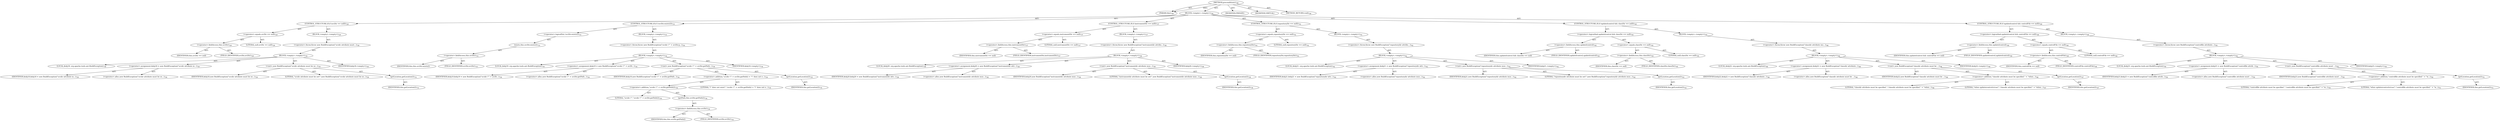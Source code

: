 digraph "preconditions" {  
"111669149715" [label = <(METHOD,preconditions)<SUB>728</SUB>> ]
"115964117011" [label = <(PARAM,this)<SUB>728</SUB>> ]
"25769803830" [label = <(BLOCK,&lt;empty&gt;,&lt;empty&gt;)<SUB>728</SUB>> ]
"47244640273" [label = <(CONTROL_STRUCTURE,IF,if (srcDir == null))<SUB>729</SUB>> ]
"30064771436" [label = <(&lt;operator&gt;.equals,srcDir == null)<SUB>729</SUB>> ]
"30064771437" [label = <(&lt;operator&gt;.fieldAccess,this.srcDir)<SUB>729</SUB>> ]
"68719477031" [label = <(IDENTIFIER,this,srcDir == null)> ]
"55834574926" [label = <(FIELD_IDENTIFIER,srcDir,srcDir)<SUB>729</SUB>> ]
"90194313286" [label = <(LITERAL,null,srcDir == null)<SUB>729</SUB>> ]
"25769803831" [label = <(BLOCK,&lt;empty&gt;,&lt;empty&gt;)<SUB>729</SUB>> ]
"30064771438" [label = <(&lt;operator&gt;.throw,throw new BuildException(&quot;srcdir attribute must...)<SUB>730</SUB>> ]
"25769803832" [label = <(BLOCK,&lt;empty&gt;,&lt;empty&gt;)<SUB>730</SUB>> ]
"94489280543" [label = <(LOCAL,$obj18: org.apache.tools.ant.BuildException)<SUB>730</SUB>> ]
"30064771439" [label = <(&lt;operator&gt;.assignment,$obj18 = new BuildException(&quot;srcdir attribute m...)<SUB>730</SUB>> ]
"68719477032" [label = <(IDENTIFIER,$obj18,$obj18 = new BuildException(&quot;srcdir attribute m...)<SUB>730</SUB>> ]
"30064771440" [label = <(&lt;operator&gt;.alloc,new BuildException(&quot;srcdir attribute must be se...)<SUB>730</SUB>> ]
"30064771441" [label = <(&lt;init&gt;,new BuildException(&quot;srcdir attribute must be se...)<SUB>730</SUB>> ]
"68719477033" [label = <(IDENTIFIER,$obj18,new BuildException(&quot;srcdir attribute must be se...)<SUB>730</SUB>> ]
"90194313287" [label = <(LITERAL,&quot;srcdir attribute must be set!&quot;,new BuildException(&quot;srcdir attribute must be se...)<SUB>730</SUB>> ]
"30064771442" [label = <(getLocation,getLocation())<SUB>731</SUB>> ]
"68719476789" [label = <(IDENTIFIER,this,getLocation())<SUB>731</SUB>> ]
"68719477034" [label = <(IDENTIFIER,$obj18,&lt;empty&gt;)<SUB>730</SUB>> ]
"47244640274" [label = <(CONTROL_STRUCTURE,IF,if (!srcDir.exists()))<SUB>733</SUB>> ]
"30064771443" [label = <(&lt;operator&gt;.logicalNot,!srcDir.exists())<SUB>733</SUB>> ]
"30064771444" [label = <(exists,this.srcDir.exists())<SUB>733</SUB>> ]
"30064771445" [label = <(&lt;operator&gt;.fieldAccess,this.srcDir)<SUB>733</SUB>> ]
"68719477035" [label = <(IDENTIFIER,this,this.srcDir.exists())> ]
"55834574927" [label = <(FIELD_IDENTIFIER,srcDir,srcDir)<SUB>733</SUB>> ]
"25769803833" [label = <(BLOCK,&lt;empty&gt;,&lt;empty&gt;)<SUB>733</SUB>> ]
"30064771446" [label = <(&lt;operator&gt;.throw,throw new BuildException(&quot;srcdir \&quot;&quot; + srcDir.g...)<SUB>734</SUB>> ]
"25769803834" [label = <(BLOCK,&lt;empty&gt;,&lt;empty&gt;)<SUB>734</SUB>> ]
"94489280544" [label = <(LOCAL,$obj19: org.apache.tools.ant.BuildException)<SUB>734</SUB>> ]
"30064771447" [label = <(&lt;operator&gt;.assignment,$obj19 = new BuildException(&quot;srcdir \&quot;&quot; + srcDi...)<SUB>734</SUB>> ]
"68719477036" [label = <(IDENTIFIER,$obj19,$obj19 = new BuildException(&quot;srcdir \&quot;&quot; + srcDi...)<SUB>734</SUB>> ]
"30064771448" [label = <(&lt;operator&gt;.alloc,new BuildException(&quot;srcdir \&quot;&quot; + srcDir.getPath...)<SUB>734</SUB>> ]
"30064771449" [label = <(&lt;init&gt;,new BuildException(&quot;srcdir \&quot;&quot; + srcDir.getPath...)<SUB>734</SUB>> ]
"68719477037" [label = <(IDENTIFIER,$obj19,new BuildException(&quot;srcdir \&quot;&quot; + srcDir.getPath...)<SUB>734</SUB>> ]
"30064771450" [label = <(&lt;operator&gt;.addition,&quot;srcdir \&quot;&quot; + srcDir.getPath() + &quot;\&quot; does not e...)<SUB>734</SUB>> ]
"30064771451" [label = <(&lt;operator&gt;.addition,&quot;srcdir \&quot;&quot; + srcDir.getPath())<SUB>734</SUB>> ]
"90194313288" [label = <(LITERAL,&quot;srcdir \&quot;&quot;,&quot;srcdir \&quot;&quot; + srcDir.getPath())<SUB>734</SUB>> ]
"30064771452" [label = <(getPath,this.srcDir.getPath())<SUB>734</SUB>> ]
"30064771453" [label = <(&lt;operator&gt;.fieldAccess,this.srcDir)<SUB>734</SUB>> ]
"68719477038" [label = <(IDENTIFIER,this,this.srcDir.getPath())> ]
"55834574928" [label = <(FIELD_IDENTIFIER,srcDir,srcDir)<SUB>734</SUB>> ]
"90194313289" [label = <(LITERAL,&quot;\&quot; does not exist!&quot;,&quot;srcdir \&quot;&quot; + srcDir.getPath() + &quot;\&quot; does not e...)<SUB>735</SUB>> ]
"30064771454" [label = <(getLocation,getLocation())<SUB>735</SUB>> ]
"68719476790" [label = <(IDENTIFIER,this,getLocation())<SUB>735</SUB>> ]
"68719477039" [label = <(IDENTIFIER,$obj19,&lt;empty&gt;)<SUB>734</SUB>> ]
"47244640275" [label = <(CONTROL_STRUCTURE,IF,if (instrumentDir == null))<SUB>737</SUB>> ]
"30064771455" [label = <(&lt;operator&gt;.equals,instrumentDir == null)<SUB>737</SUB>> ]
"30064771456" [label = <(&lt;operator&gt;.fieldAccess,this.instrumentDir)<SUB>737</SUB>> ]
"68719477040" [label = <(IDENTIFIER,this,instrumentDir == null)> ]
"55834574929" [label = <(FIELD_IDENTIFIER,instrumentDir,instrumentDir)<SUB>737</SUB>> ]
"90194313290" [label = <(LITERAL,null,instrumentDir == null)<SUB>737</SUB>> ]
"25769803835" [label = <(BLOCK,&lt;empty&gt;,&lt;empty&gt;)<SUB>737</SUB>> ]
"30064771457" [label = <(&lt;operator&gt;.throw,throw new BuildException(&quot;instrumentdir attribu...)<SUB>738</SUB>> ]
"25769803836" [label = <(BLOCK,&lt;empty&gt;,&lt;empty&gt;)<SUB>738</SUB>> ]
"94489280545" [label = <(LOCAL,$obj20: org.apache.tools.ant.BuildException)<SUB>738</SUB>> ]
"30064771458" [label = <(&lt;operator&gt;.assignment,$obj20 = new BuildException(&quot;instrumentdir attr...)<SUB>738</SUB>> ]
"68719477041" [label = <(IDENTIFIER,$obj20,$obj20 = new BuildException(&quot;instrumentdir attr...)<SUB>738</SUB>> ]
"30064771459" [label = <(&lt;operator&gt;.alloc,new BuildException(&quot;instrumentdir attribute mus...)<SUB>738</SUB>> ]
"30064771460" [label = <(&lt;init&gt;,new BuildException(&quot;instrumentdir attribute mus...)<SUB>738</SUB>> ]
"68719477042" [label = <(IDENTIFIER,$obj20,new BuildException(&quot;instrumentdir attribute mus...)<SUB>738</SUB>> ]
"90194313291" [label = <(LITERAL,&quot;instrumentdir attribute must be set!&quot;,new BuildException(&quot;instrumentdir attribute mus...)<SUB>738</SUB>> ]
"30064771461" [label = <(getLocation,getLocation())<SUB>739</SUB>> ]
"68719476791" [label = <(IDENTIFIER,this,getLocation())<SUB>739</SUB>> ]
"68719477043" [label = <(IDENTIFIER,$obj20,&lt;empty&gt;)<SUB>738</SUB>> ]
"47244640276" [label = <(CONTROL_STRUCTURE,IF,if (repositoryDir == null))<SUB>741</SUB>> ]
"30064771462" [label = <(&lt;operator&gt;.equals,repositoryDir == null)<SUB>741</SUB>> ]
"30064771463" [label = <(&lt;operator&gt;.fieldAccess,this.repositoryDir)<SUB>741</SUB>> ]
"68719477044" [label = <(IDENTIFIER,this,repositoryDir == null)> ]
"55834574930" [label = <(FIELD_IDENTIFIER,repositoryDir,repositoryDir)<SUB>741</SUB>> ]
"90194313292" [label = <(LITERAL,null,repositoryDir == null)<SUB>741</SUB>> ]
"25769803837" [label = <(BLOCK,&lt;empty&gt;,&lt;empty&gt;)<SUB>741</SUB>> ]
"30064771464" [label = <(&lt;operator&gt;.throw,throw new BuildException(&quot;repositorydir attribu...)<SUB>742</SUB>> ]
"25769803838" [label = <(BLOCK,&lt;empty&gt;,&lt;empty&gt;)<SUB>742</SUB>> ]
"94489280546" [label = <(LOCAL,$obj21: org.apache.tools.ant.BuildException)<SUB>742</SUB>> ]
"30064771465" [label = <(&lt;operator&gt;.assignment,$obj21 = new BuildException(&quot;repositorydir attr...)<SUB>742</SUB>> ]
"68719477045" [label = <(IDENTIFIER,$obj21,$obj21 = new BuildException(&quot;repositorydir attr...)<SUB>742</SUB>> ]
"30064771466" [label = <(&lt;operator&gt;.alloc,new BuildException(&quot;repositorydir attribute mus...)<SUB>742</SUB>> ]
"30064771467" [label = <(&lt;init&gt;,new BuildException(&quot;repositorydir attribute mus...)<SUB>742</SUB>> ]
"68719477046" [label = <(IDENTIFIER,$obj21,new BuildException(&quot;repositorydir attribute mus...)<SUB>742</SUB>> ]
"90194313293" [label = <(LITERAL,&quot;repositorydir attribute must be set!&quot;,new BuildException(&quot;repositorydir attribute mus...)<SUB>742</SUB>> ]
"30064771468" [label = <(getLocation,getLocation())<SUB>743</SUB>> ]
"68719476792" [label = <(IDENTIFIER,this,getLocation())<SUB>743</SUB>> ]
"68719477047" [label = <(IDENTIFIER,$obj21,&lt;empty&gt;)<SUB>742</SUB>> ]
"47244640277" [label = <(CONTROL_STRUCTURE,IF,if (updateIcontrol &amp;&amp; classDir == null))<SUB>745</SUB>> ]
"30064771469" [label = <(&lt;operator&gt;.logicalAnd,updateIcontrol &amp;&amp; classDir == null)<SUB>745</SUB>> ]
"30064771470" [label = <(&lt;operator&gt;.fieldAccess,this.updateIcontrol)<SUB>745</SUB>> ]
"68719477048" [label = <(IDENTIFIER,this,updateIcontrol &amp;&amp; classDir == null)> ]
"55834574931" [label = <(FIELD_IDENTIFIER,updateIcontrol,updateIcontrol)<SUB>745</SUB>> ]
"30064771471" [label = <(&lt;operator&gt;.equals,classDir == null)<SUB>745</SUB>> ]
"30064771472" [label = <(&lt;operator&gt;.fieldAccess,this.classDir)<SUB>745</SUB>> ]
"68719477049" [label = <(IDENTIFIER,this,classDir == null)> ]
"55834574932" [label = <(FIELD_IDENTIFIER,classDir,classDir)<SUB>745</SUB>> ]
"90194313294" [label = <(LITERAL,null,classDir == null)<SUB>745</SUB>> ]
"25769803839" [label = <(BLOCK,&lt;empty&gt;,&lt;empty&gt;)<SUB>745</SUB>> ]
"30064771473" [label = <(&lt;operator&gt;.throw,throw new BuildException(&quot;classdir attribute mu...)<SUB>746</SUB>> ]
"25769803840" [label = <(BLOCK,&lt;empty&gt;,&lt;empty&gt;)<SUB>746</SUB>> ]
"94489280547" [label = <(LOCAL,$obj22: org.apache.tools.ant.BuildException)<SUB>746</SUB>> ]
"30064771474" [label = <(&lt;operator&gt;.assignment,$obj22 = new BuildException(&quot;classdir attribute...)<SUB>746</SUB>> ]
"68719477050" [label = <(IDENTIFIER,$obj22,$obj22 = new BuildException(&quot;classdir attribute...)<SUB>746</SUB>> ]
"30064771475" [label = <(&lt;operator&gt;.alloc,new BuildException(&quot;classdir attribute must be ...)<SUB>746</SUB>> ]
"30064771476" [label = <(&lt;init&gt;,new BuildException(&quot;classdir attribute must be ...)<SUB>746</SUB>> ]
"68719477051" [label = <(IDENTIFIER,$obj22,new BuildException(&quot;classdir attribute must be ...)<SUB>746</SUB>> ]
"30064771477" [label = <(&lt;operator&gt;.addition,&quot;classdir attribute must be specified &quot; + &quot;when...)<SUB>746</SUB>> ]
"90194313295" [label = <(LITERAL,&quot;classdir attribute must be specified &quot;,&quot;classdir attribute must be specified &quot; + &quot;when...)<SUB>746</SUB>> ]
"90194313296" [label = <(LITERAL,&quot;when updateicontrol=true!&quot;,&quot;classdir attribute must be specified &quot; + &quot;when...)<SUB>747</SUB>> ]
"30064771478" [label = <(getLocation,getLocation())<SUB>747</SUB>> ]
"68719476793" [label = <(IDENTIFIER,this,getLocation())<SUB>747</SUB>> ]
"68719477052" [label = <(IDENTIFIER,$obj22,&lt;empty&gt;)<SUB>746</SUB>> ]
"47244640278" [label = <(CONTROL_STRUCTURE,IF,if (updateIcontrol &amp;&amp; controlFile == null))<SUB>749</SUB>> ]
"30064771479" [label = <(&lt;operator&gt;.logicalAnd,updateIcontrol &amp;&amp; controlFile == null)<SUB>749</SUB>> ]
"30064771480" [label = <(&lt;operator&gt;.fieldAccess,this.updateIcontrol)<SUB>749</SUB>> ]
"68719477053" [label = <(IDENTIFIER,this,updateIcontrol &amp;&amp; controlFile == null)> ]
"55834574933" [label = <(FIELD_IDENTIFIER,updateIcontrol,updateIcontrol)<SUB>749</SUB>> ]
"30064771481" [label = <(&lt;operator&gt;.equals,controlFile == null)<SUB>749</SUB>> ]
"30064771482" [label = <(&lt;operator&gt;.fieldAccess,this.controlFile)<SUB>749</SUB>> ]
"68719477054" [label = <(IDENTIFIER,this,controlFile == null)> ]
"55834574934" [label = <(FIELD_IDENTIFIER,controlFile,controlFile)<SUB>749</SUB>> ]
"90194313297" [label = <(LITERAL,null,controlFile == null)<SUB>749</SUB>> ]
"25769803841" [label = <(BLOCK,&lt;empty&gt;,&lt;empty&gt;)<SUB>749</SUB>> ]
"30064771483" [label = <(&lt;operator&gt;.throw,throw new BuildException(&quot;controlfile attribute...)<SUB>750</SUB>> ]
"25769803842" [label = <(BLOCK,&lt;empty&gt;,&lt;empty&gt;)<SUB>750</SUB>> ]
"94489280548" [label = <(LOCAL,$obj23: org.apache.tools.ant.BuildException)<SUB>750</SUB>> ]
"30064771484" [label = <(&lt;operator&gt;.assignment,$obj23 = new BuildException(&quot;controlfile attrib...)<SUB>750</SUB>> ]
"68719477055" [label = <(IDENTIFIER,$obj23,$obj23 = new BuildException(&quot;controlfile attrib...)<SUB>750</SUB>> ]
"30064771485" [label = <(&lt;operator&gt;.alloc,new BuildException(&quot;controlfile attribute must ...)<SUB>750</SUB>> ]
"30064771486" [label = <(&lt;init&gt;,new BuildException(&quot;controlfile attribute must ...)<SUB>750</SUB>> ]
"68719477056" [label = <(IDENTIFIER,$obj23,new BuildException(&quot;controlfile attribute must ...)<SUB>750</SUB>> ]
"30064771487" [label = <(&lt;operator&gt;.addition,&quot;controlfile attribute must be specified &quot; + &quot;w...)<SUB>750</SUB>> ]
"90194313298" [label = <(LITERAL,&quot;controlfile attribute must be specified &quot;,&quot;controlfile attribute must be specified &quot; + &quot;w...)<SUB>750</SUB>> ]
"90194313299" [label = <(LITERAL,&quot;when updateicontrol=true!&quot;,&quot;controlfile attribute must be specified &quot; + &quot;w...)<SUB>751</SUB>> ]
"30064771488" [label = <(getLocation,getLocation())<SUB>751</SUB>> ]
"68719476794" [label = <(IDENTIFIER,this,getLocation())<SUB>751</SUB>> ]
"68719477057" [label = <(IDENTIFIER,$obj23,&lt;empty&gt;)<SUB>750</SUB>> ]
"133143986239" [label = <(MODIFIER,PRIVATE)> ]
"133143986240" [label = <(MODIFIER,VIRTUAL)> ]
"128849018899" [label = <(METHOD_RETURN,void)<SUB>728</SUB>> ]
  "111669149715" -> "115964117011"  [ label = "AST: "] 
  "111669149715" -> "25769803830"  [ label = "AST: "] 
  "111669149715" -> "133143986239"  [ label = "AST: "] 
  "111669149715" -> "133143986240"  [ label = "AST: "] 
  "111669149715" -> "128849018899"  [ label = "AST: "] 
  "25769803830" -> "47244640273"  [ label = "AST: "] 
  "25769803830" -> "47244640274"  [ label = "AST: "] 
  "25769803830" -> "47244640275"  [ label = "AST: "] 
  "25769803830" -> "47244640276"  [ label = "AST: "] 
  "25769803830" -> "47244640277"  [ label = "AST: "] 
  "25769803830" -> "47244640278"  [ label = "AST: "] 
  "47244640273" -> "30064771436"  [ label = "AST: "] 
  "47244640273" -> "25769803831"  [ label = "AST: "] 
  "30064771436" -> "30064771437"  [ label = "AST: "] 
  "30064771436" -> "90194313286"  [ label = "AST: "] 
  "30064771437" -> "68719477031"  [ label = "AST: "] 
  "30064771437" -> "55834574926"  [ label = "AST: "] 
  "25769803831" -> "30064771438"  [ label = "AST: "] 
  "30064771438" -> "25769803832"  [ label = "AST: "] 
  "25769803832" -> "94489280543"  [ label = "AST: "] 
  "25769803832" -> "30064771439"  [ label = "AST: "] 
  "25769803832" -> "30064771441"  [ label = "AST: "] 
  "25769803832" -> "68719477034"  [ label = "AST: "] 
  "30064771439" -> "68719477032"  [ label = "AST: "] 
  "30064771439" -> "30064771440"  [ label = "AST: "] 
  "30064771441" -> "68719477033"  [ label = "AST: "] 
  "30064771441" -> "90194313287"  [ label = "AST: "] 
  "30064771441" -> "30064771442"  [ label = "AST: "] 
  "30064771442" -> "68719476789"  [ label = "AST: "] 
  "47244640274" -> "30064771443"  [ label = "AST: "] 
  "47244640274" -> "25769803833"  [ label = "AST: "] 
  "30064771443" -> "30064771444"  [ label = "AST: "] 
  "30064771444" -> "30064771445"  [ label = "AST: "] 
  "30064771445" -> "68719477035"  [ label = "AST: "] 
  "30064771445" -> "55834574927"  [ label = "AST: "] 
  "25769803833" -> "30064771446"  [ label = "AST: "] 
  "30064771446" -> "25769803834"  [ label = "AST: "] 
  "25769803834" -> "94489280544"  [ label = "AST: "] 
  "25769803834" -> "30064771447"  [ label = "AST: "] 
  "25769803834" -> "30064771449"  [ label = "AST: "] 
  "25769803834" -> "68719477039"  [ label = "AST: "] 
  "30064771447" -> "68719477036"  [ label = "AST: "] 
  "30064771447" -> "30064771448"  [ label = "AST: "] 
  "30064771449" -> "68719477037"  [ label = "AST: "] 
  "30064771449" -> "30064771450"  [ label = "AST: "] 
  "30064771449" -> "30064771454"  [ label = "AST: "] 
  "30064771450" -> "30064771451"  [ label = "AST: "] 
  "30064771450" -> "90194313289"  [ label = "AST: "] 
  "30064771451" -> "90194313288"  [ label = "AST: "] 
  "30064771451" -> "30064771452"  [ label = "AST: "] 
  "30064771452" -> "30064771453"  [ label = "AST: "] 
  "30064771453" -> "68719477038"  [ label = "AST: "] 
  "30064771453" -> "55834574928"  [ label = "AST: "] 
  "30064771454" -> "68719476790"  [ label = "AST: "] 
  "47244640275" -> "30064771455"  [ label = "AST: "] 
  "47244640275" -> "25769803835"  [ label = "AST: "] 
  "30064771455" -> "30064771456"  [ label = "AST: "] 
  "30064771455" -> "90194313290"  [ label = "AST: "] 
  "30064771456" -> "68719477040"  [ label = "AST: "] 
  "30064771456" -> "55834574929"  [ label = "AST: "] 
  "25769803835" -> "30064771457"  [ label = "AST: "] 
  "30064771457" -> "25769803836"  [ label = "AST: "] 
  "25769803836" -> "94489280545"  [ label = "AST: "] 
  "25769803836" -> "30064771458"  [ label = "AST: "] 
  "25769803836" -> "30064771460"  [ label = "AST: "] 
  "25769803836" -> "68719477043"  [ label = "AST: "] 
  "30064771458" -> "68719477041"  [ label = "AST: "] 
  "30064771458" -> "30064771459"  [ label = "AST: "] 
  "30064771460" -> "68719477042"  [ label = "AST: "] 
  "30064771460" -> "90194313291"  [ label = "AST: "] 
  "30064771460" -> "30064771461"  [ label = "AST: "] 
  "30064771461" -> "68719476791"  [ label = "AST: "] 
  "47244640276" -> "30064771462"  [ label = "AST: "] 
  "47244640276" -> "25769803837"  [ label = "AST: "] 
  "30064771462" -> "30064771463"  [ label = "AST: "] 
  "30064771462" -> "90194313292"  [ label = "AST: "] 
  "30064771463" -> "68719477044"  [ label = "AST: "] 
  "30064771463" -> "55834574930"  [ label = "AST: "] 
  "25769803837" -> "30064771464"  [ label = "AST: "] 
  "30064771464" -> "25769803838"  [ label = "AST: "] 
  "25769803838" -> "94489280546"  [ label = "AST: "] 
  "25769803838" -> "30064771465"  [ label = "AST: "] 
  "25769803838" -> "30064771467"  [ label = "AST: "] 
  "25769803838" -> "68719477047"  [ label = "AST: "] 
  "30064771465" -> "68719477045"  [ label = "AST: "] 
  "30064771465" -> "30064771466"  [ label = "AST: "] 
  "30064771467" -> "68719477046"  [ label = "AST: "] 
  "30064771467" -> "90194313293"  [ label = "AST: "] 
  "30064771467" -> "30064771468"  [ label = "AST: "] 
  "30064771468" -> "68719476792"  [ label = "AST: "] 
  "47244640277" -> "30064771469"  [ label = "AST: "] 
  "47244640277" -> "25769803839"  [ label = "AST: "] 
  "30064771469" -> "30064771470"  [ label = "AST: "] 
  "30064771469" -> "30064771471"  [ label = "AST: "] 
  "30064771470" -> "68719477048"  [ label = "AST: "] 
  "30064771470" -> "55834574931"  [ label = "AST: "] 
  "30064771471" -> "30064771472"  [ label = "AST: "] 
  "30064771471" -> "90194313294"  [ label = "AST: "] 
  "30064771472" -> "68719477049"  [ label = "AST: "] 
  "30064771472" -> "55834574932"  [ label = "AST: "] 
  "25769803839" -> "30064771473"  [ label = "AST: "] 
  "30064771473" -> "25769803840"  [ label = "AST: "] 
  "25769803840" -> "94489280547"  [ label = "AST: "] 
  "25769803840" -> "30064771474"  [ label = "AST: "] 
  "25769803840" -> "30064771476"  [ label = "AST: "] 
  "25769803840" -> "68719477052"  [ label = "AST: "] 
  "30064771474" -> "68719477050"  [ label = "AST: "] 
  "30064771474" -> "30064771475"  [ label = "AST: "] 
  "30064771476" -> "68719477051"  [ label = "AST: "] 
  "30064771476" -> "30064771477"  [ label = "AST: "] 
  "30064771476" -> "30064771478"  [ label = "AST: "] 
  "30064771477" -> "90194313295"  [ label = "AST: "] 
  "30064771477" -> "90194313296"  [ label = "AST: "] 
  "30064771478" -> "68719476793"  [ label = "AST: "] 
  "47244640278" -> "30064771479"  [ label = "AST: "] 
  "47244640278" -> "25769803841"  [ label = "AST: "] 
  "30064771479" -> "30064771480"  [ label = "AST: "] 
  "30064771479" -> "30064771481"  [ label = "AST: "] 
  "30064771480" -> "68719477053"  [ label = "AST: "] 
  "30064771480" -> "55834574933"  [ label = "AST: "] 
  "30064771481" -> "30064771482"  [ label = "AST: "] 
  "30064771481" -> "90194313297"  [ label = "AST: "] 
  "30064771482" -> "68719477054"  [ label = "AST: "] 
  "30064771482" -> "55834574934"  [ label = "AST: "] 
  "25769803841" -> "30064771483"  [ label = "AST: "] 
  "30064771483" -> "25769803842"  [ label = "AST: "] 
  "25769803842" -> "94489280548"  [ label = "AST: "] 
  "25769803842" -> "30064771484"  [ label = "AST: "] 
  "25769803842" -> "30064771486"  [ label = "AST: "] 
  "25769803842" -> "68719477057"  [ label = "AST: "] 
  "30064771484" -> "68719477055"  [ label = "AST: "] 
  "30064771484" -> "30064771485"  [ label = "AST: "] 
  "30064771486" -> "68719477056"  [ label = "AST: "] 
  "30064771486" -> "30064771487"  [ label = "AST: "] 
  "30064771486" -> "30064771488"  [ label = "AST: "] 
  "30064771487" -> "90194313298"  [ label = "AST: "] 
  "30064771487" -> "90194313299"  [ label = "AST: "] 
  "30064771488" -> "68719476794"  [ label = "AST: "] 
  "111669149715" -> "115964117011"  [ label = "DDG: "] 
}
